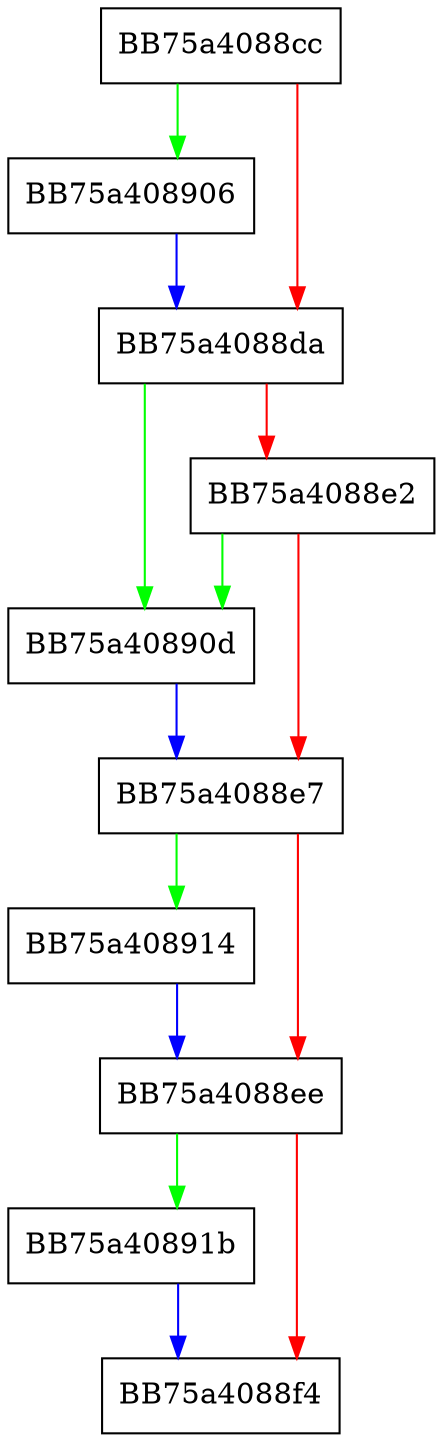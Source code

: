 digraph CheckDbVarData {
  node [shape="box"];
  graph [splines=ortho];
  BB75a4088cc -> BB75a408906 [color="green"];
  BB75a4088cc -> BB75a4088da [color="red"];
  BB75a4088da -> BB75a40890d [color="green"];
  BB75a4088da -> BB75a4088e2 [color="red"];
  BB75a4088e2 -> BB75a40890d [color="green"];
  BB75a4088e2 -> BB75a4088e7 [color="red"];
  BB75a4088e7 -> BB75a408914 [color="green"];
  BB75a4088e7 -> BB75a4088ee [color="red"];
  BB75a4088ee -> BB75a40891b [color="green"];
  BB75a4088ee -> BB75a4088f4 [color="red"];
  BB75a408906 -> BB75a4088da [color="blue"];
  BB75a40890d -> BB75a4088e7 [color="blue"];
  BB75a408914 -> BB75a4088ee [color="blue"];
  BB75a40891b -> BB75a4088f4 [color="blue"];
}